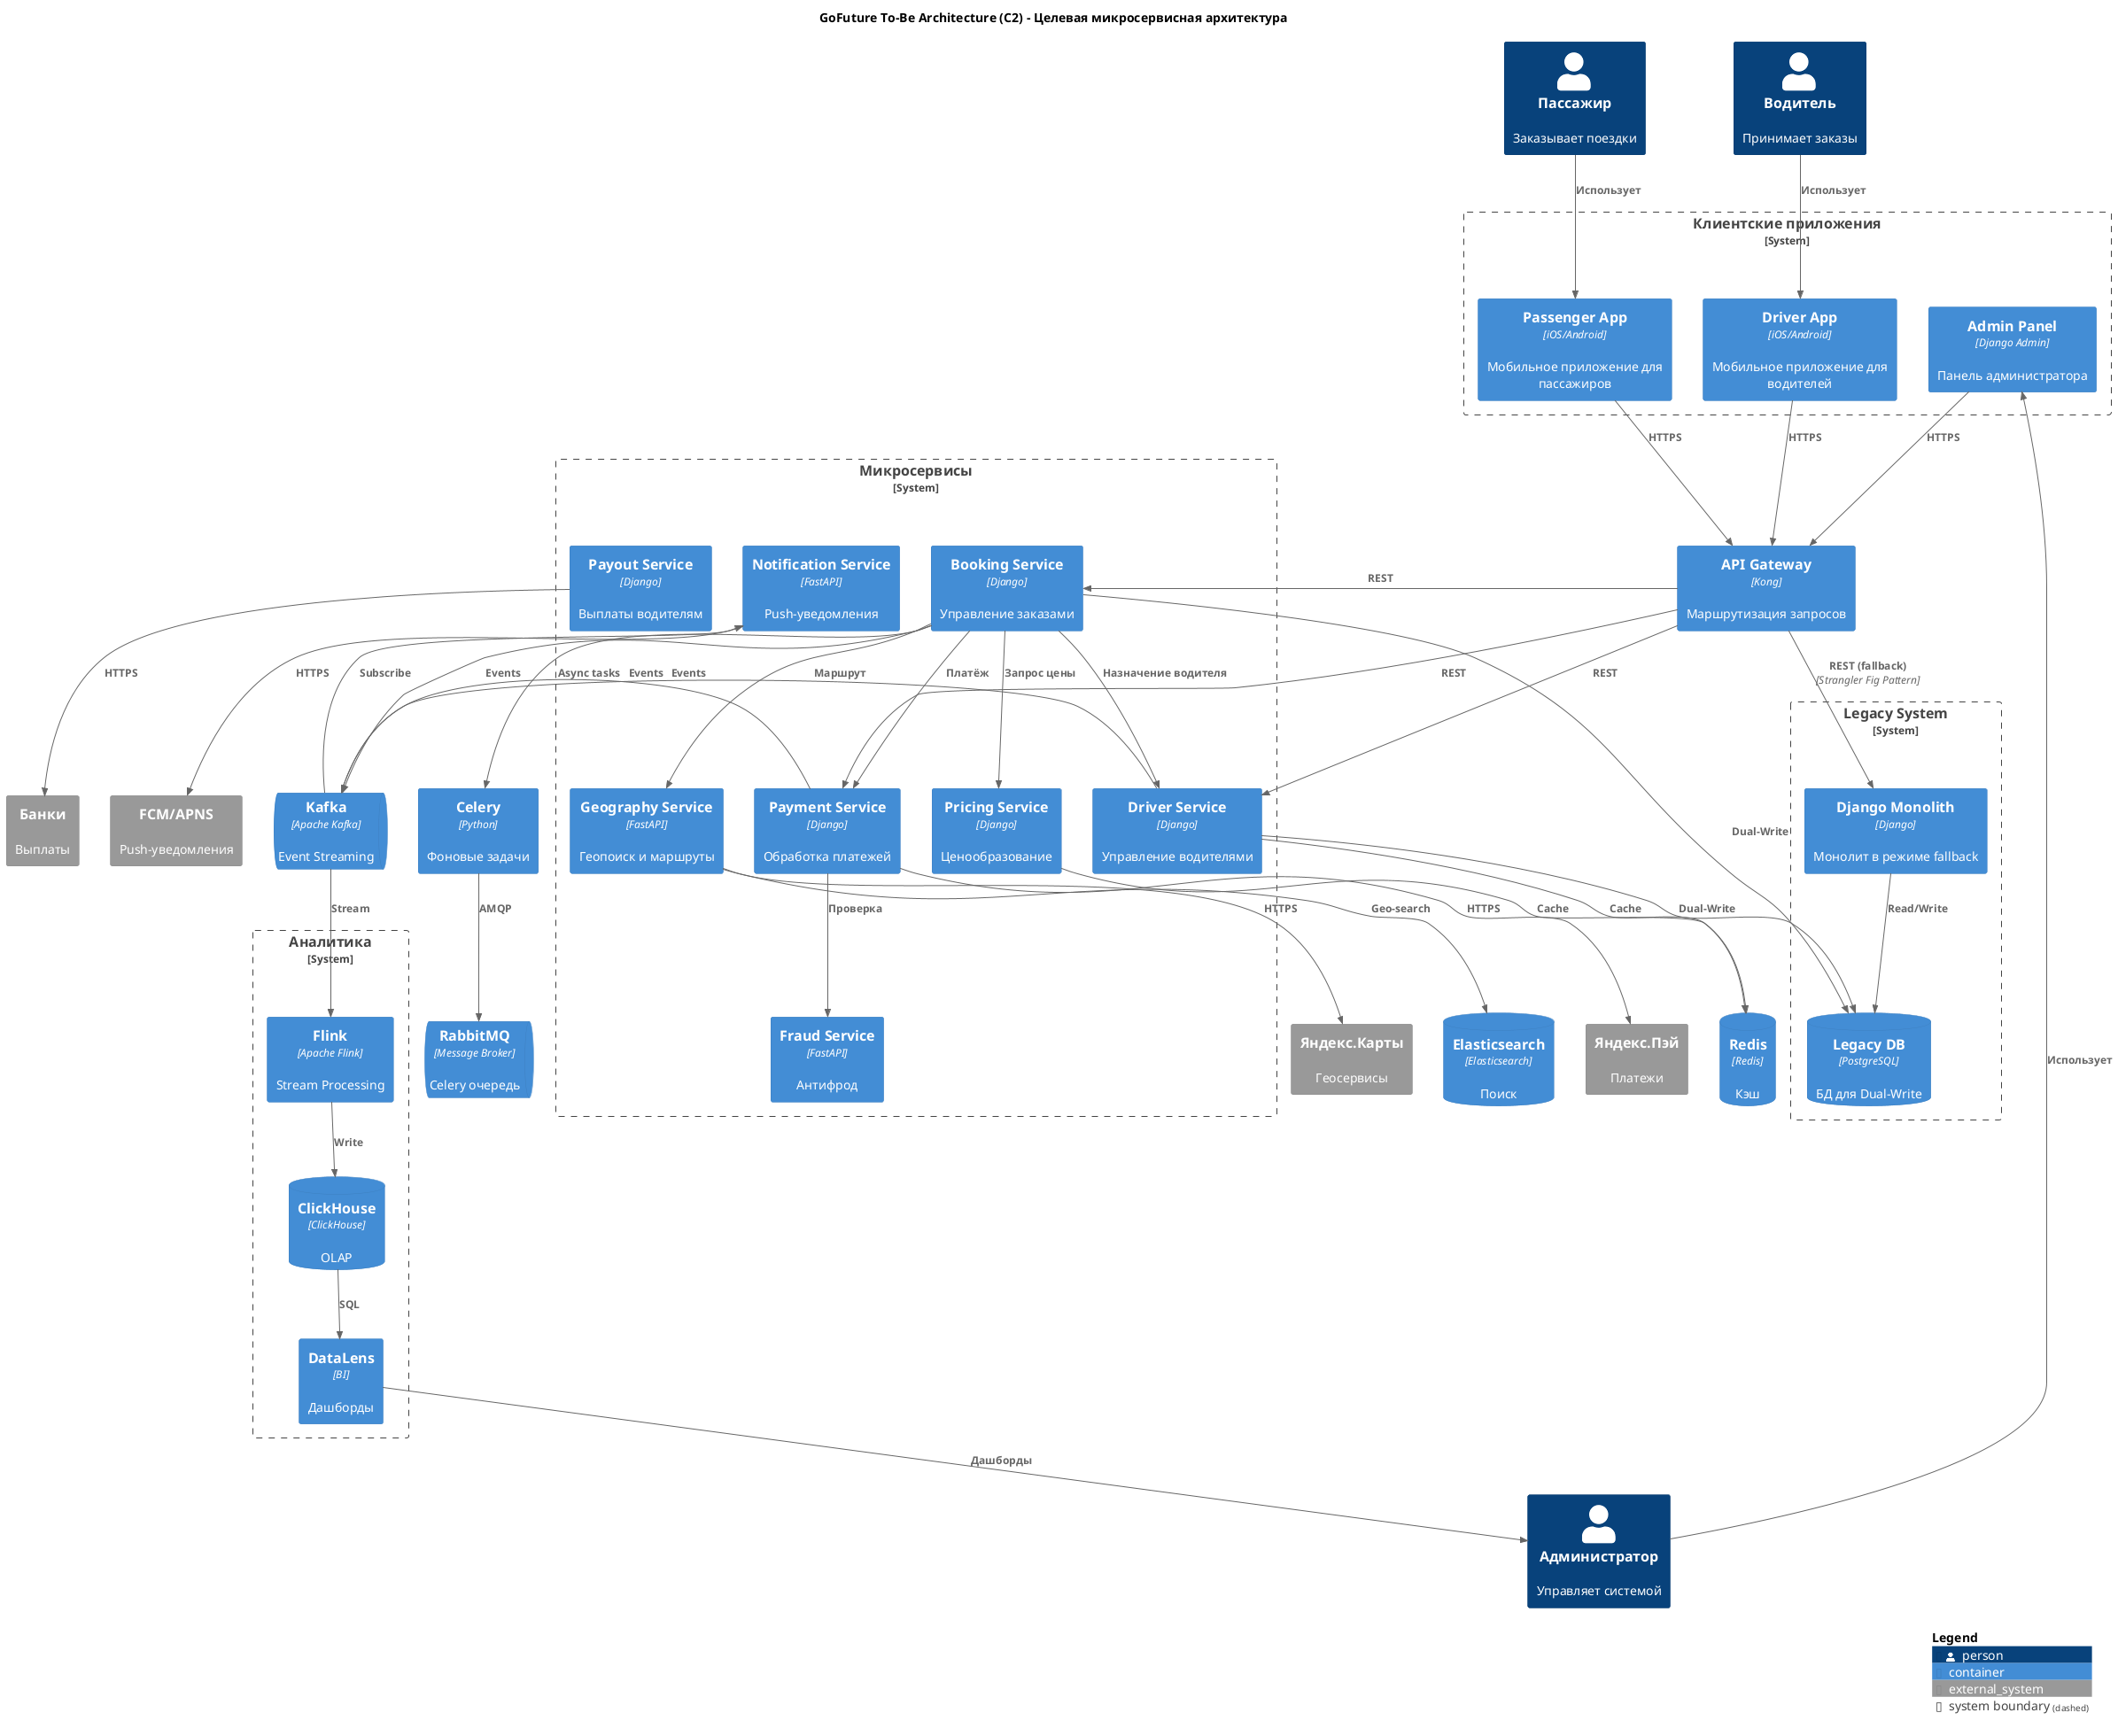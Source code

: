@startuml GoFuture_ToBeArchitecture_C2
!include <C4/C4_Container>

title GoFuture To-Be Architecture (C2) - Целевая микросервисная архитектура

Person(passenger, "Пассажир", "Заказывает поездки")
Person(driver, "Водитель", "Принимает заказы")
Person(admin, "Администратор", "Управляет системой")

System_Boundary(client_apps, "Клиентские приложения") {
    Container(passenger_app, "Passenger App", "iOS/Android", "Мобильное приложение для пассажиров")
    Container(driver_app, "Driver App", "iOS/Android", "Мобильное приложение для водителей")
    Container(admin_panel, "Admin Panel", "Django Admin", "Панель администратора")
}

Container(gateway, "API Gateway", "Kong", "Маршрутизация запросов")

System_Boundary(microservices, "Микросервисы") {
    Container(booking, "Booking Service", "Django", "Управление заказами")
    Container(drivers_svc, "Driver Service", "Django", "Управление водителями")
    Container(pricing, "Pricing Service", "Django", "Ценообразование")
    Container(payments, "Payment Service", "Django", "Обработка платежей")
    Container(payouts, "Payout Service", "Django", "Выплаты водителям")
    Container(geography, "Geography Service", "FastAPI", "Геопоиск и маршруты")
    Container(notifications, "Notification Service", "FastAPI", "Push-уведомления")
    Container(fraud, "Fraud Service", "FastAPI", "Антифрод")
}

System_Boundary(legacy, "Legacy System") {
    Container(monolith, "Django Monolith", "Django", "Монолит в режиме fallback")
    ContainerDb(legacy_db, "Legacy DB", "PostgreSQL", "БД для Dual-Write")
}

ContainerDb(redis, "Redis", "Redis", "Кэш")
ContainerDb(elastic, "Elasticsearch", "Elasticsearch", "Поиск")
ContainerQueue(kafka, "Kafka", "Apache Kafka", "Event Streaming")
ContainerQueue(rabbitmq, "RabbitMQ", "Message Broker", "Celery очередь")
Container(celery, "Celery", "Python", "Фоновые задачи")

System_Boundary(analytics, "Аналитика") {
    Container(flink, "Flink", "Apache Flink", "Stream Processing")
    ContainerDb(clickhouse, "ClickHouse", "ClickHouse", "OLAP")
    Container(datalens, "DataLens", "BI", "Дашборды")
}

System_Ext(yandex_pay, "Яндекс.Пэй", "Платежи")
System_Ext(yandex_maps, "Яндекс.Карты", "Геосервисы")
System_Ext(push_services, "FCM/APNS", "Push-уведомления")
System_Ext(banks, "Банки", "Выплаты")

' Пользователи -> Клиенты
Rel(passenger, passenger_app, "Использует")
Rel(driver, driver_app, "Использует")
Rel(admin, admin_panel, "Использует")

' Клиенты -> Gateway
Rel(passenger_app, gateway, "HTTPS")
Rel(driver_app, gateway, "HTTPS")
Rel(admin_panel, gateway, "HTTPS")

' Gateway -> Сервисы
Rel(gateway, booking, "REST")
Rel(gateway, drivers_svc, "REST")
Rel(gateway, payments, "REST")

' Gateway -> Монолит (Strangler Fig)
Rel(gateway, monolith, "REST (fallback)", "Strangler Fig Pattern")

' Синхронные вызовы
Rel(booking, pricing, "Запрос цены")
Rel(booking, drivers_svc, "Назначение водителя")
Rel(booking, geography, "Маршрут")
Rel(booking, payments, "Платёж")
Rel(payments, fraud, "Проверка")

' Kafka события
Rel(booking, kafka, "Events")
Rel(drivers_svc, kafka, "Events")
Rel(payments, kafka, "Events")
Rel(kafka, notifications, "Subscribe")
Rel(kafka, flink, "Stream")

' Dual-Write (миграция)
Rel(booking, legacy_db, "Dual-Write")
Rel(drivers_svc, legacy_db, "Dual-Write")
Rel(monolith, legacy_db, "Read/Write")

' Celery
Rel(booking, celery, "Async tasks")
Rel(celery, rabbitmq, "AMQP")

' Кэш
Rel(pricing, redis, "Cache")
Rel(drivers_svc, redis, "Cache")

' Поиск
Rel(geography, elastic, "Geo-search")

' Внешние интеграции
Rel(payments, yandex_pay, "HTTPS")
Rel(payouts, banks, "HTTPS")
Rel(geography, yandex_maps, "HTTPS")
Rel(notifications, push_services, "HTTPS")

' Аналитика
Rel(flink, clickhouse, "Write")
Rel(clickhouse, datalens, "SQL")
Rel(datalens, admin, "Дашборды")

SHOW_LEGEND()

@enduml
